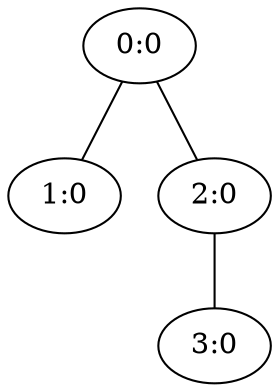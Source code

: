 // network test graph
digraph
{
	0 [label="0:0"]
	1 [label="1:0"]
	2 [label="2:0"]
	3 [label="3:0"]
	0 -> 1 [dir=none]
	0 -> 2 [dir=none]
	2 -> 3 [dir=none]
}